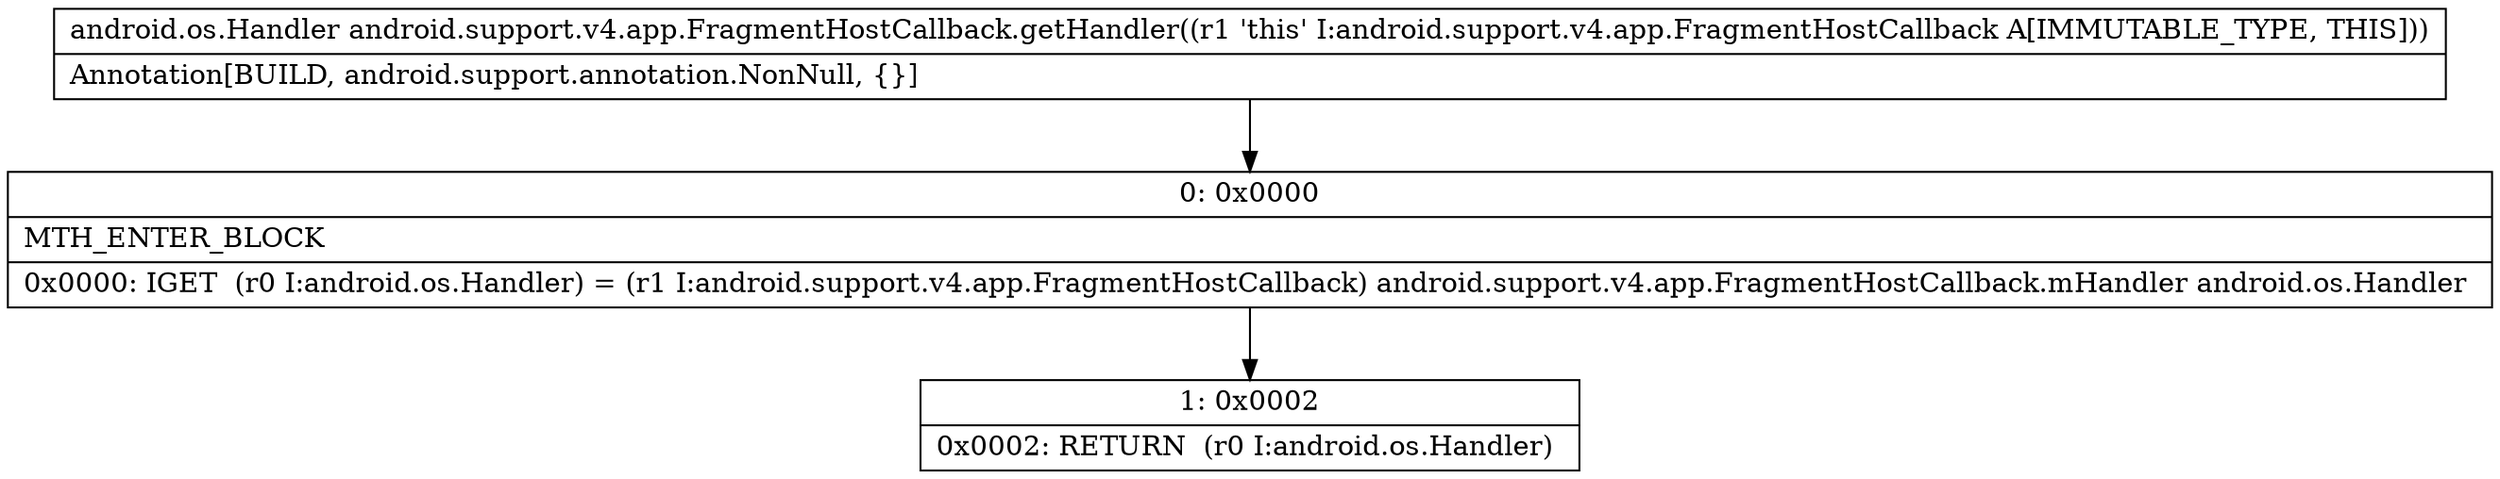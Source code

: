 digraph "CFG forandroid.support.v4.app.FragmentHostCallback.getHandler()Landroid\/os\/Handler;" {
Node_0 [shape=record,label="{0\:\ 0x0000|MTH_ENTER_BLOCK\l|0x0000: IGET  (r0 I:android.os.Handler) = (r1 I:android.support.v4.app.FragmentHostCallback) android.support.v4.app.FragmentHostCallback.mHandler android.os.Handler \l}"];
Node_1 [shape=record,label="{1\:\ 0x0002|0x0002: RETURN  (r0 I:android.os.Handler) \l}"];
MethodNode[shape=record,label="{android.os.Handler android.support.v4.app.FragmentHostCallback.getHandler((r1 'this' I:android.support.v4.app.FragmentHostCallback A[IMMUTABLE_TYPE, THIS]))  | Annotation[BUILD, android.support.annotation.NonNull, \{\}]\l}"];
MethodNode -> Node_0;
Node_0 -> Node_1;
}

